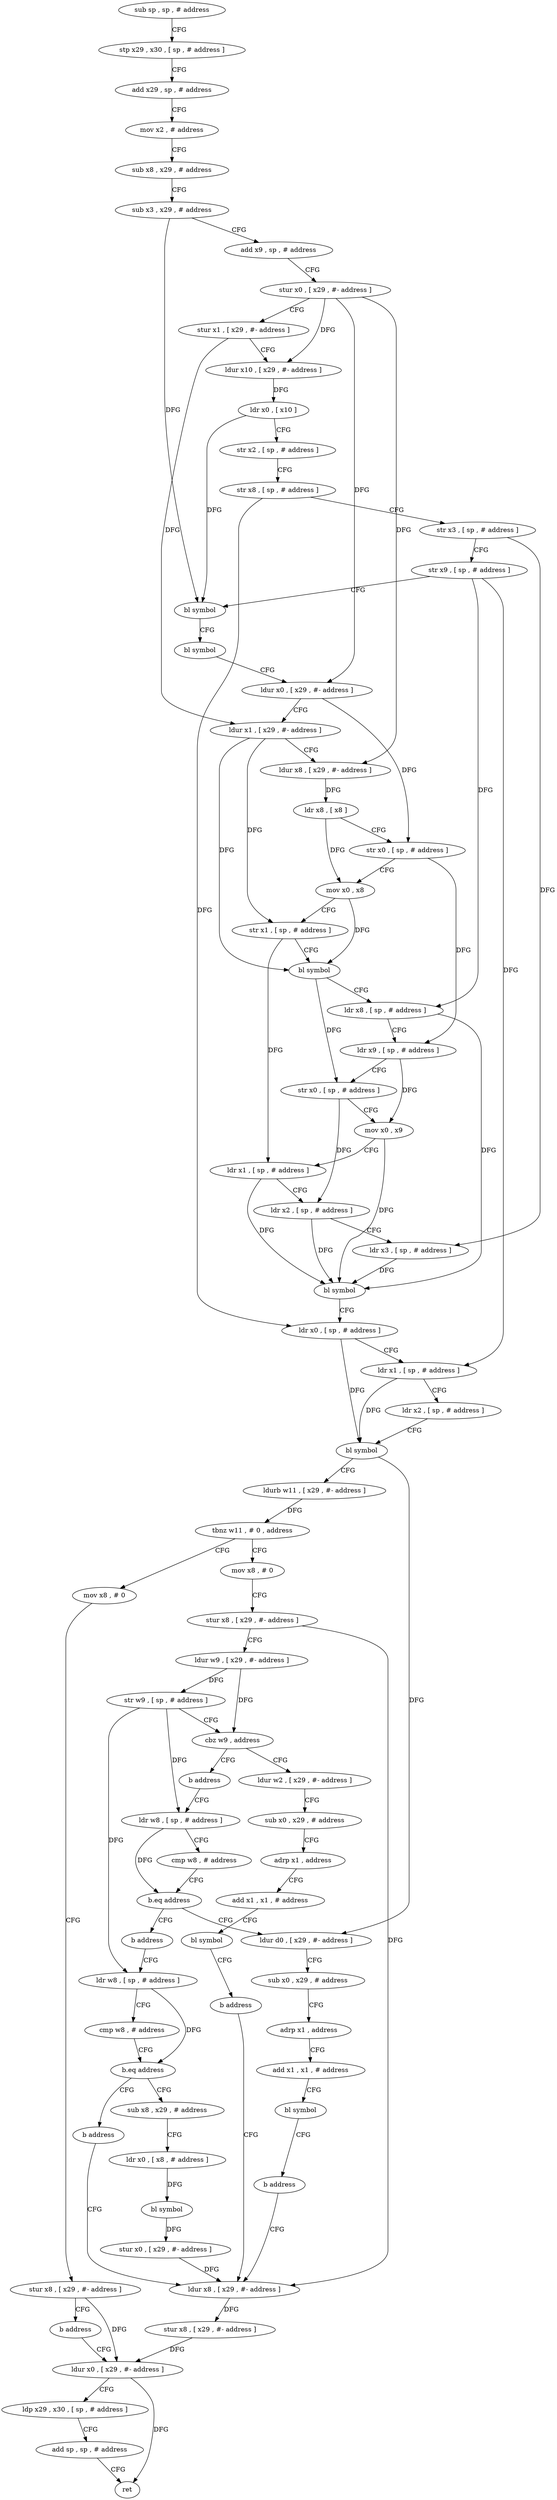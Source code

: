 digraph "func" {
"163260" [label = "sub sp , sp , # address" ]
"163264" [label = "stp x29 , x30 , [ sp , # address ]" ]
"163268" [label = "add x29 , sp , # address" ]
"163272" [label = "mov x2 , # address" ]
"163276" [label = "sub x8 , x29 , # address" ]
"163280" [label = "sub x3 , x29 , # address" ]
"163284" [label = "add x9 , sp , # address" ]
"163288" [label = "stur x0 , [ x29 , #- address ]" ]
"163292" [label = "stur x1 , [ x29 , #- address ]" ]
"163296" [label = "ldur x10 , [ x29 , #- address ]" ]
"163300" [label = "ldr x0 , [ x10 ]" ]
"163304" [label = "str x2 , [ sp , # address ]" ]
"163308" [label = "str x8 , [ sp , # address ]" ]
"163312" [label = "str x3 , [ sp , # address ]" ]
"163316" [label = "str x9 , [ sp , # address ]" ]
"163320" [label = "bl symbol" ]
"163324" [label = "bl symbol" ]
"163328" [label = "ldur x0 , [ x29 , #- address ]" ]
"163332" [label = "ldur x1 , [ x29 , #- address ]" ]
"163336" [label = "ldur x8 , [ x29 , #- address ]" ]
"163340" [label = "ldr x8 , [ x8 ]" ]
"163344" [label = "str x0 , [ sp , # address ]" ]
"163348" [label = "mov x0 , x8" ]
"163352" [label = "str x1 , [ sp , # address ]" ]
"163356" [label = "bl symbol" ]
"163360" [label = "ldr x8 , [ sp , # address ]" ]
"163364" [label = "ldr x9 , [ sp , # address ]" ]
"163368" [label = "str x0 , [ sp , # address ]" ]
"163372" [label = "mov x0 , x9" ]
"163376" [label = "ldr x1 , [ sp , # address ]" ]
"163380" [label = "ldr x2 , [ sp , # address ]" ]
"163384" [label = "ldr x3 , [ sp , # address ]" ]
"163388" [label = "bl symbol" ]
"163392" [label = "ldr x0 , [ sp , # address ]" ]
"163396" [label = "ldr x1 , [ sp , # address ]" ]
"163400" [label = "ldr x2 , [ sp , # address ]" ]
"163404" [label = "bl symbol" ]
"163408" [label = "ldurb w11 , [ x29 , #- address ]" ]
"163412" [label = "tbnz w11 , # 0 , address" ]
"163428" [label = "mov x8 , # 0" ]
"163416" [label = "mov x8 , # 0" ]
"163432" [label = "stur x8 , [ x29 , #- address ]" ]
"163436" [label = "ldur w9 , [ x29 , #- address ]" ]
"163440" [label = "str w9 , [ sp , # address ]" ]
"163444" [label = "cbz w9 , address" ]
"163484" [label = "ldur w2 , [ x29 , #- address ]" ]
"163448" [label = "b address" ]
"163420" [label = "stur x8 , [ x29 , #- address ]" ]
"163424" [label = "b address" ]
"163556" [label = "ldur x0 , [ x29 , #- address ]" ]
"163488" [label = "sub x0 , x29 , # address" ]
"163492" [label = "adrp x1 , address" ]
"163496" [label = "add x1 , x1 , # address" ]
"163500" [label = "bl symbol" ]
"163504" [label = "b address" ]
"163548" [label = "ldur x8 , [ x29 , #- address ]" ]
"163452" [label = "ldr w8 , [ sp , # address ]" ]
"163560" [label = "ldp x29 , x30 , [ sp , # address ]" ]
"163564" [label = "add sp , sp , # address" ]
"163568" [label = "ret" ]
"163552" [label = "stur x8 , [ x29 , #- address ]" ]
"163456" [label = "cmp w8 , # address" ]
"163460" [label = "b.eq address" ]
"163508" [label = "ldur d0 , [ x29 , #- address ]" ]
"163464" [label = "b address" ]
"163512" [label = "sub x0 , x29 , # address" ]
"163516" [label = "adrp x1 , address" ]
"163520" [label = "add x1 , x1 , # address" ]
"163524" [label = "bl symbol" ]
"163528" [label = "b address" ]
"163468" [label = "ldr w8 , [ sp , # address ]" ]
"163472" [label = "cmp w8 , # address" ]
"163476" [label = "b.eq address" ]
"163532" [label = "sub x8 , x29 , # address" ]
"163480" [label = "b address" ]
"163536" [label = "ldr x0 , [ x8 , # address ]" ]
"163540" [label = "bl symbol" ]
"163544" [label = "stur x0 , [ x29 , #- address ]" ]
"163260" -> "163264" [ label = "CFG" ]
"163264" -> "163268" [ label = "CFG" ]
"163268" -> "163272" [ label = "CFG" ]
"163272" -> "163276" [ label = "CFG" ]
"163276" -> "163280" [ label = "CFG" ]
"163280" -> "163284" [ label = "CFG" ]
"163280" -> "163320" [ label = "DFG" ]
"163284" -> "163288" [ label = "CFG" ]
"163288" -> "163292" [ label = "CFG" ]
"163288" -> "163296" [ label = "DFG" ]
"163288" -> "163328" [ label = "DFG" ]
"163288" -> "163336" [ label = "DFG" ]
"163292" -> "163296" [ label = "CFG" ]
"163292" -> "163332" [ label = "DFG" ]
"163296" -> "163300" [ label = "DFG" ]
"163300" -> "163304" [ label = "CFG" ]
"163300" -> "163320" [ label = "DFG" ]
"163304" -> "163308" [ label = "CFG" ]
"163308" -> "163312" [ label = "CFG" ]
"163308" -> "163392" [ label = "DFG" ]
"163312" -> "163316" [ label = "CFG" ]
"163312" -> "163384" [ label = "DFG" ]
"163316" -> "163320" [ label = "CFG" ]
"163316" -> "163360" [ label = "DFG" ]
"163316" -> "163396" [ label = "DFG" ]
"163320" -> "163324" [ label = "CFG" ]
"163324" -> "163328" [ label = "CFG" ]
"163328" -> "163332" [ label = "CFG" ]
"163328" -> "163344" [ label = "DFG" ]
"163332" -> "163336" [ label = "CFG" ]
"163332" -> "163352" [ label = "DFG" ]
"163332" -> "163356" [ label = "DFG" ]
"163336" -> "163340" [ label = "DFG" ]
"163340" -> "163344" [ label = "CFG" ]
"163340" -> "163348" [ label = "DFG" ]
"163344" -> "163348" [ label = "CFG" ]
"163344" -> "163364" [ label = "DFG" ]
"163348" -> "163352" [ label = "CFG" ]
"163348" -> "163356" [ label = "DFG" ]
"163352" -> "163356" [ label = "CFG" ]
"163352" -> "163376" [ label = "DFG" ]
"163356" -> "163360" [ label = "CFG" ]
"163356" -> "163368" [ label = "DFG" ]
"163360" -> "163364" [ label = "CFG" ]
"163360" -> "163388" [ label = "DFG" ]
"163364" -> "163368" [ label = "CFG" ]
"163364" -> "163372" [ label = "DFG" ]
"163368" -> "163372" [ label = "CFG" ]
"163368" -> "163380" [ label = "DFG" ]
"163372" -> "163376" [ label = "CFG" ]
"163372" -> "163388" [ label = "DFG" ]
"163376" -> "163380" [ label = "CFG" ]
"163376" -> "163388" [ label = "DFG" ]
"163380" -> "163384" [ label = "CFG" ]
"163380" -> "163388" [ label = "DFG" ]
"163384" -> "163388" [ label = "DFG" ]
"163388" -> "163392" [ label = "CFG" ]
"163392" -> "163396" [ label = "CFG" ]
"163392" -> "163404" [ label = "DFG" ]
"163396" -> "163400" [ label = "CFG" ]
"163396" -> "163404" [ label = "DFG" ]
"163400" -> "163404" [ label = "CFG" ]
"163404" -> "163408" [ label = "CFG" ]
"163404" -> "163508" [ label = "DFG" ]
"163408" -> "163412" [ label = "DFG" ]
"163412" -> "163428" [ label = "CFG" ]
"163412" -> "163416" [ label = "CFG" ]
"163428" -> "163432" [ label = "CFG" ]
"163416" -> "163420" [ label = "CFG" ]
"163432" -> "163436" [ label = "CFG" ]
"163432" -> "163548" [ label = "DFG" ]
"163436" -> "163440" [ label = "DFG" ]
"163436" -> "163444" [ label = "DFG" ]
"163440" -> "163444" [ label = "CFG" ]
"163440" -> "163452" [ label = "DFG" ]
"163440" -> "163468" [ label = "DFG" ]
"163444" -> "163484" [ label = "CFG" ]
"163444" -> "163448" [ label = "CFG" ]
"163484" -> "163488" [ label = "CFG" ]
"163448" -> "163452" [ label = "CFG" ]
"163420" -> "163424" [ label = "CFG" ]
"163420" -> "163556" [ label = "DFG" ]
"163424" -> "163556" [ label = "CFG" ]
"163556" -> "163560" [ label = "CFG" ]
"163556" -> "163568" [ label = "DFG" ]
"163488" -> "163492" [ label = "CFG" ]
"163492" -> "163496" [ label = "CFG" ]
"163496" -> "163500" [ label = "CFG" ]
"163500" -> "163504" [ label = "CFG" ]
"163504" -> "163548" [ label = "CFG" ]
"163548" -> "163552" [ label = "DFG" ]
"163452" -> "163456" [ label = "CFG" ]
"163452" -> "163460" [ label = "DFG" ]
"163560" -> "163564" [ label = "CFG" ]
"163564" -> "163568" [ label = "CFG" ]
"163552" -> "163556" [ label = "DFG" ]
"163456" -> "163460" [ label = "CFG" ]
"163460" -> "163508" [ label = "CFG" ]
"163460" -> "163464" [ label = "CFG" ]
"163508" -> "163512" [ label = "CFG" ]
"163464" -> "163468" [ label = "CFG" ]
"163512" -> "163516" [ label = "CFG" ]
"163516" -> "163520" [ label = "CFG" ]
"163520" -> "163524" [ label = "CFG" ]
"163524" -> "163528" [ label = "CFG" ]
"163528" -> "163548" [ label = "CFG" ]
"163468" -> "163472" [ label = "CFG" ]
"163468" -> "163476" [ label = "DFG" ]
"163472" -> "163476" [ label = "CFG" ]
"163476" -> "163532" [ label = "CFG" ]
"163476" -> "163480" [ label = "CFG" ]
"163532" -> "163536" [ label = "CFG" ]
"163480" -> "163548" [ label = "CFG" ]
"163536" -> "163540" [ label = "DFG" ]
"163540" -> "163544" [ label = "DFG" ]
"163544" -> "163548" [ label = "DFG" ]
}
